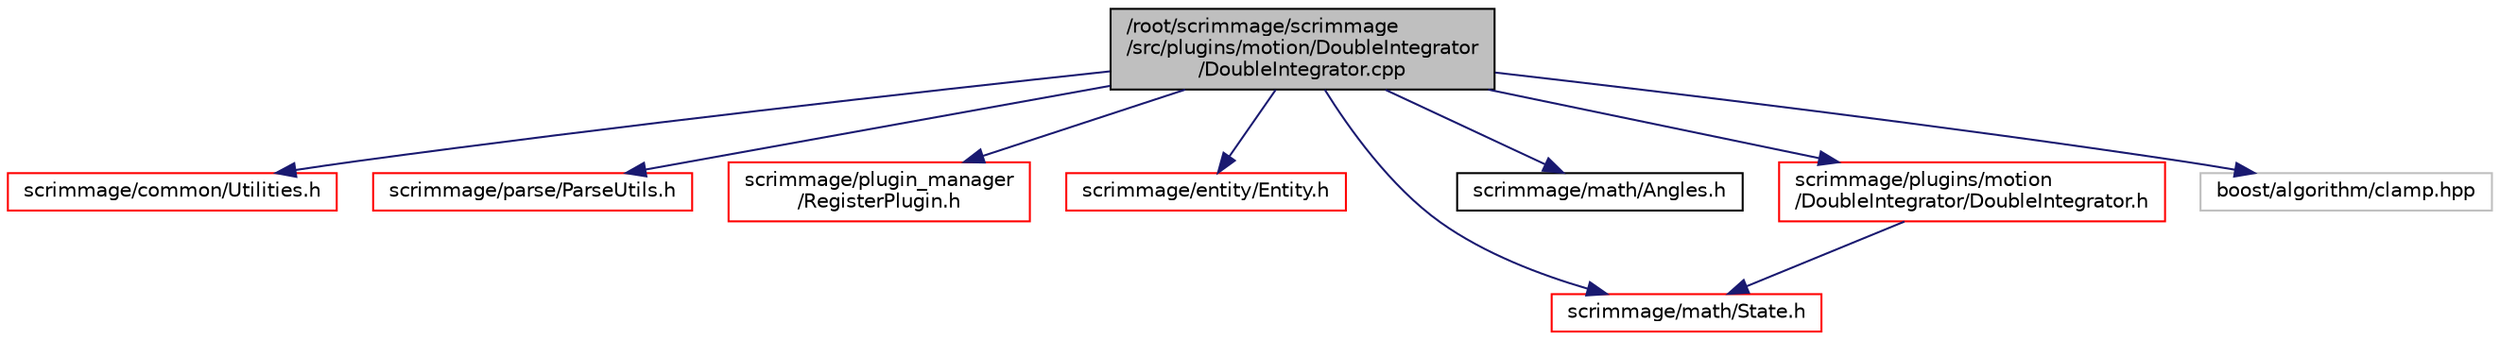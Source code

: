 digraph "/root/scrimmage/scrimmage/src/plugins/motion/DoubleIntegrator/DoubleIntegrator.cpp"
{
 // LATEX_PDF_SIZE
  edge [fontname="Helvetica",fontsize="10",labelfontname="Helvetica",labelfontsize="10"];
  node [fontname="Helvetica",fontsize="10",shape=record];
  Node1 [label="/root/scrimmage/scrimmage\l/src/plugins/motion/DoubleIntegrator\l/DoubleIntegrator.cpp",height=0.2,width=0.4,color="black", fillcolor="grey75", style="filled", fontcolor="black",tooltip="Brief file description."];
  Node1 -> Node2 [color="midnightblue",fontsize="10",style="solid",fontname="Helvetica"];
  Node2 [label="scrimmage/common/Utilities.h",height=0.2,width=0.4,color="red", fillcolor="white", style="filled",URL="$Utilities_8h.html",tooltip="Brief file description."];
  Node1 -> Node7 [color="midnightblue",fontsize="10",style="solid",fontname="Helvetica"];
  Node7 [label="scrimmage/parse/ParseUtils.h",height=0.2,width=0.4,color="red", fillcolor="white", style="filled",URL="$ParseUtils_8h.html",tooltip="Brief file description."];
  Node1 -> Node11 [color="midnightblue",fontsize="10",style="solid",fontname="Helvetica"];
  Node11 [label="scrimmage/plugin_manager\l/RegisterPlugin.h",height=0.2,width=0.4,color="red", fillcolor="white", style="filled",URL="$RegisterPlugin_8h.html",tooltip="Brief file description."];
  Node1 -> Node12 [color="midnightblue",fontsize="10",style="solid",fontname="Helvetica"];
  Node12 [label="scrimmage/entity/Entity.h",height=0.2,width=0.4,color="red", fillcolor="white", style="filled",URL="$Entity_8h.html",tooltip="Brief file description."];
  Node1 -> Node23 [color="midnightblue",fontsize="10",style="solid",fontname="Helvetica"];
  Node23 [label="scrimmage/math/State.h",height=0.2,width=0.4,color="red", fillcolor="white", style="filled",URL="$State_8h.html",tooltip="Brief file description."];
  Node1 -> Node27 [color="midnightblue",fontsize="10",style="solid",fontname="Helvetica"];
  Node27 [label="scrimmage/math/Angles.h",height=0.2,width=0.4,color="black", fillcolor="white", style="filled",URL="$Angles_8h.html",tooltip="Brief file description."];
  Node1 -> Node28 [color="midnightblue",fontsize="10",style="solid",fontname="Helvetica"];
  Node28 [label="scrimmage/plugins/motion\l/DoubleIntegrator/DoubleIntegrator.h",height=0.2,width=0.4,color="red", fillcolor="white", style="filled",URL="$DoubleIntegrator_8h.html",tooltip="Brief file description."];
  Node28 -> Node23 [color="midnightblue",fontsize="10",style="solid",fontname="Helvetica"];
  Node1 -> Node49 [color="midnightblue",fontsize="10",style="solid",fontname="Helvetica"];
  Node49 [label="boost/algorithm/clamp.hpp",height=0.2,width=0.4,color="grey75", fillcolor="white", style="filled",tooltip=" "];
}
